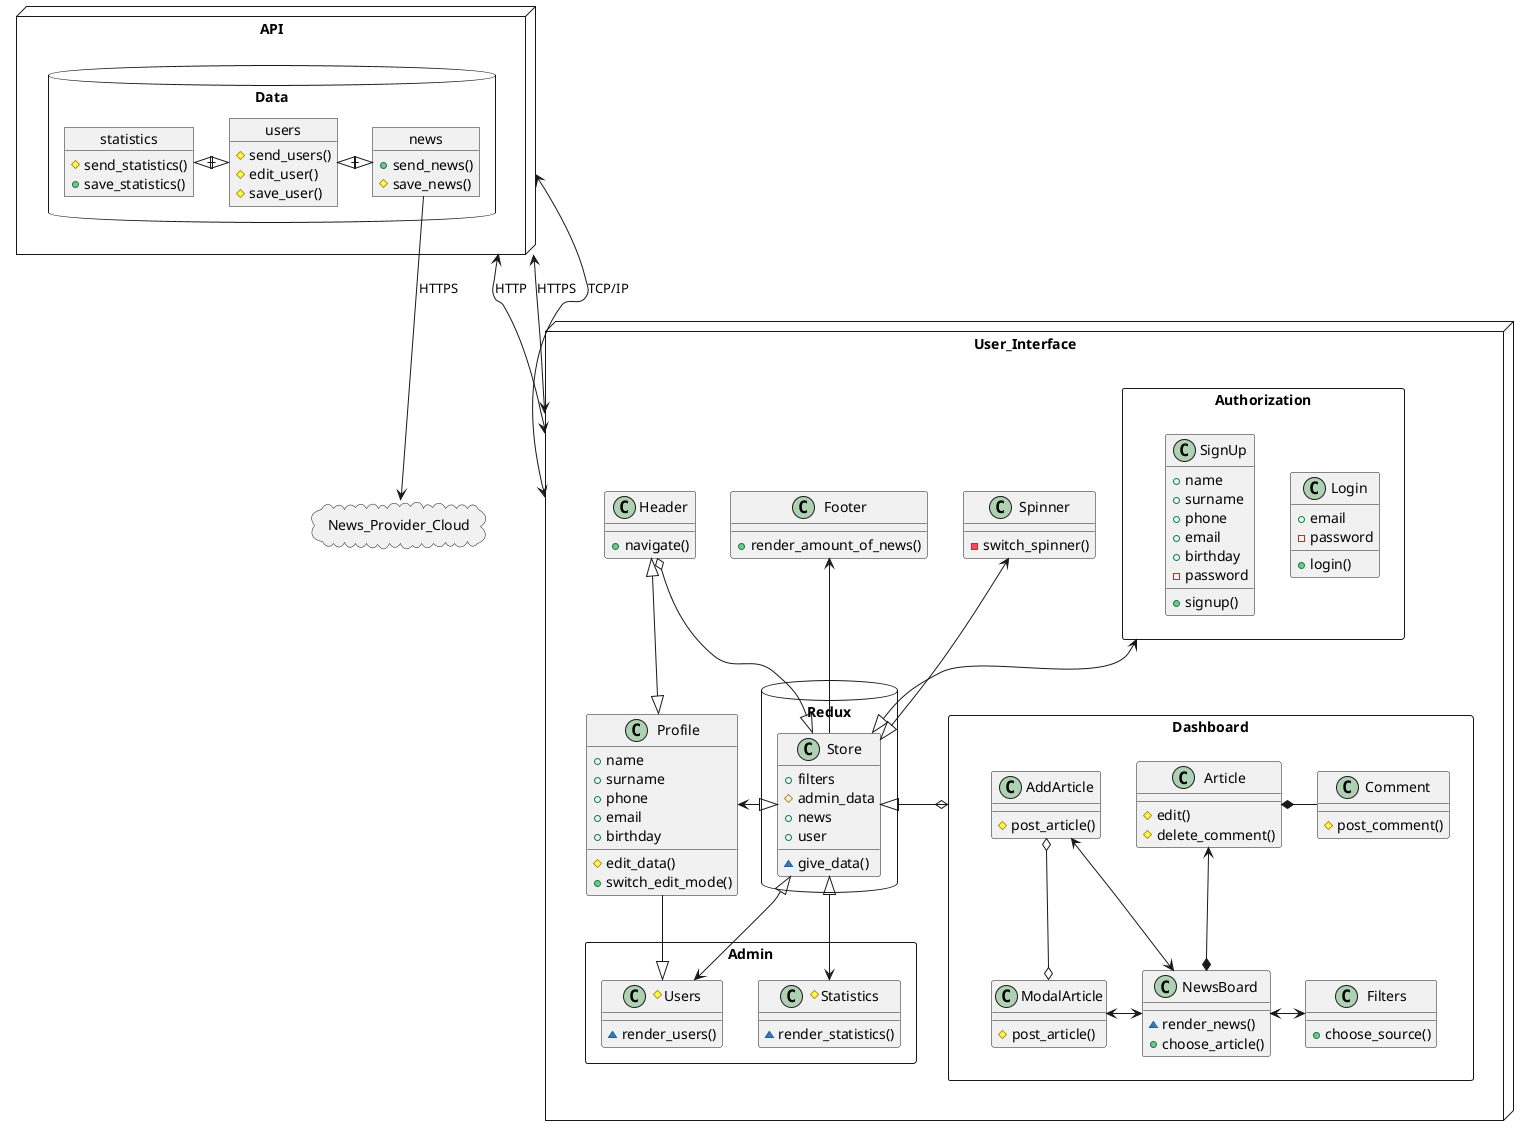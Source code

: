 @startuml

package  User_Interface <<Node>> {
    package Redux <<Database>> {
        class Store {
            +filters
            #admin_data
            +news
            +user
            ~give_data()
        }
    }

    class Profile {
        +name
        +surname
        +phone
        +email
        +birthday
        #edit_data()
        +switch_edit_mode()
    }

    class Spinner {
        -switch_spinner()
    }

    class Header {
        +navigate()
    }



    rectangle Dashboard {
        class AddArticle {
             #post_article()
        }

        class Filters {
            +choose_source()
        }

        class NewsBoard {
            ~render_news()
            +choose_article()
        }

        class ModalArticle {
            #post_article()
        }

        class Comment {
            #post_comment()
        }

        class Article {
            #edit()
            #delete_comment()
        }
    }

    class Footer {
        +render_amount_of_news()
    }
        

    rectangle Admin {
        #class Statistics {
            ~render_statistics()
        }

        #class Users {
             ~render_users()
        }
    }

    rectangle Authorization {
        class Login {
            +email
            -password
            +login()
        }

        class SignUp {
            +name
            +surname
            +phone
            +email
            +birthday
            -password
            +signup()
        }
    }
    
        Store <|-u-o Header
        Store -u-> Footer
        Store <|-u-> Spinner
        Store <|-u-> Authorization
        Store <|-d-> Users
        Store <|-d-> Statistics
        Store <|-l-> Profile
        Store <|-r-o Dashboard

        NewsBoard <-u-> AddArticle
        NewsBoard <-r-> Filters
        NewsBoard <-l-> ModalArticle
        NewsBoard *-u-> Article

        Article *-r- Comment

        AddArticle o--o ModalArticle

        Profile -d-|> Users
        Header <|-d-|> Profile
}

package News_Provider_Cloud <<Cloud>> {

}

package API <<Node>> {
    package Data <<Database>> {
        object news { 
            +send_news()
            #save_news()
        }

        object users {
            #send_users()
            #edit_user()
            #save_user()
        }

        object statistics {
            #send_statistics()
            +save_statistics()
        }


        statistics <|-|> users
        users <|-|> news
    }
}

User_Interface <-u-> API : HTTPS
User_Interface <-u-> API : TCP/IP
User_Interface <-u-> API : HTTP

News_Provider_Cloud <-u- news : HTTPS

@enduml